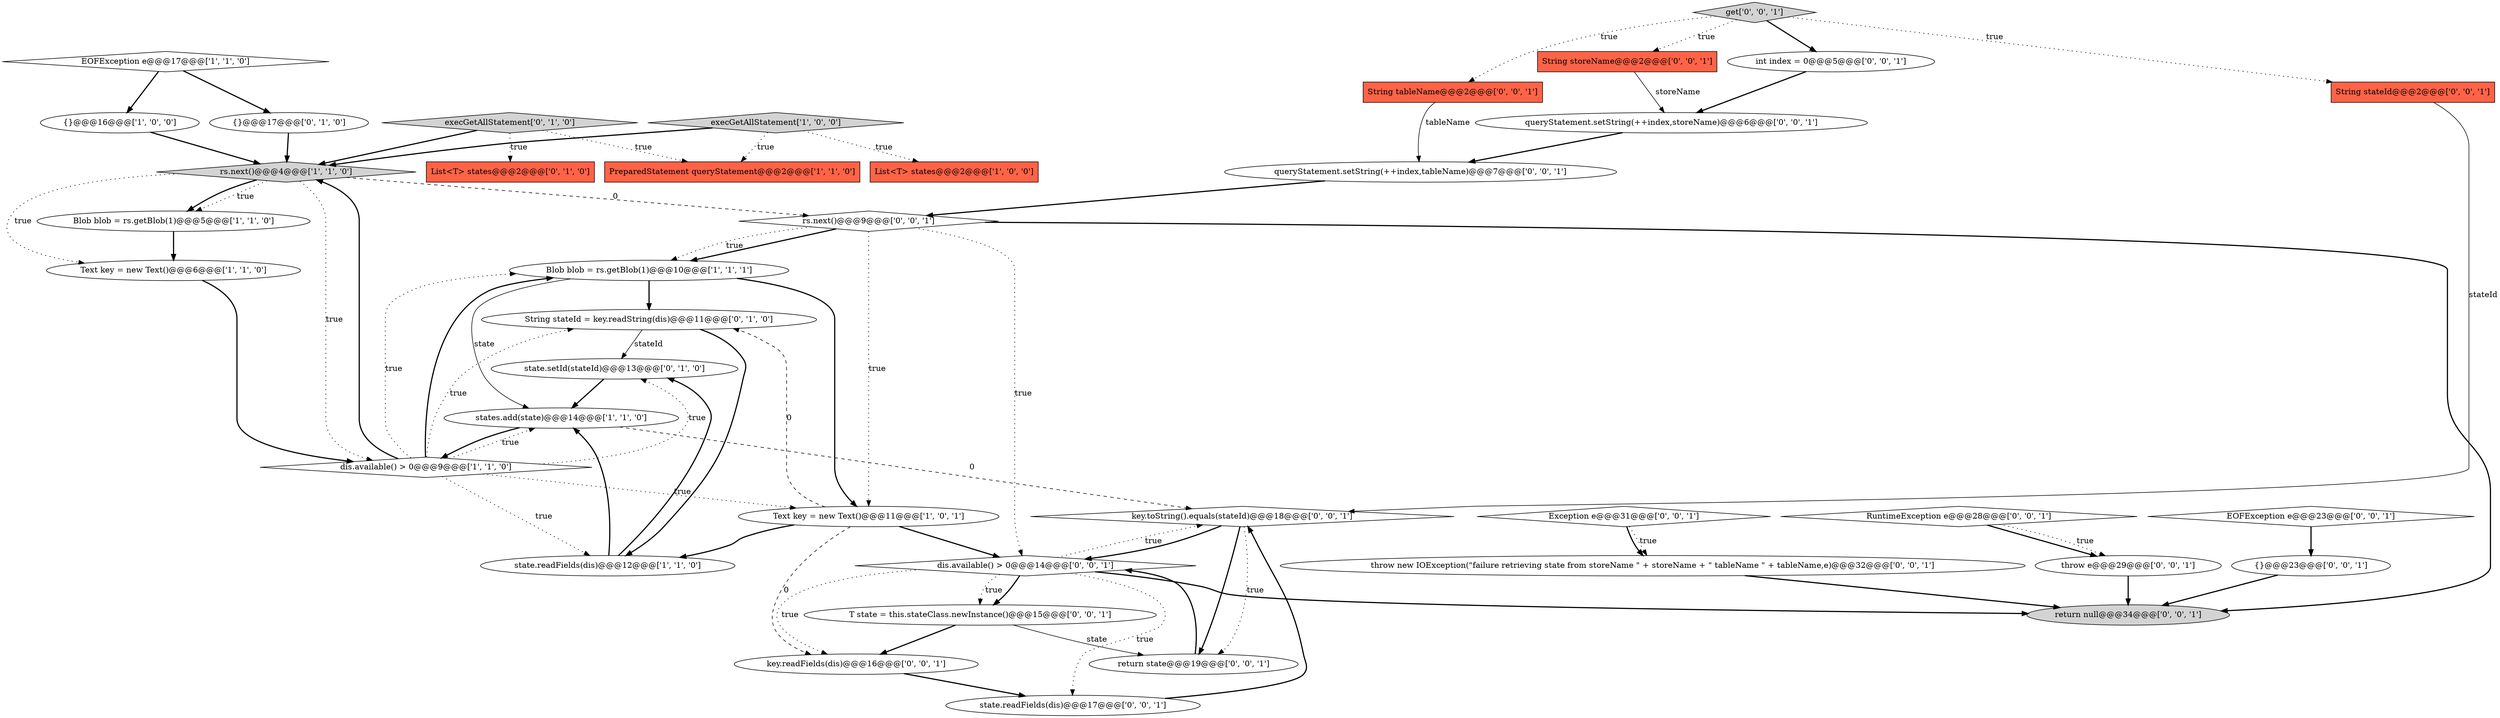 digraph {
7 [style = filled, label = "execGetAllStatement['1', '0', '0']", fillcolor = lightgray, shape = diamond image = "AAA0AAABBB1BBB"];
2 [style = filled, label = "Blob blob = rs.getBlob(1)@@@10@@@['1', '1', '1']", fillcolor = white, shape = ellipse image = "AAA0AAABBB1BBB"];
11 [style = filled, label = "EOFException e@@@17@@@['1', '1', '0']", fillcolor = white, shape = diamond image = "AAA0AAABBB1BBB"];
24 [style = filled, label = "key.toString().equals(stateId)@@@18@@@['0', '0', '1']", fillcolor = white, shape = diamond image = "AAA0AAABBB3BBB"];
15 [style = filled, label = "String stateId = key.readString(dis)@@@11@@@['0', '1', '0']", fillcolor = white, shape = ellipse image = "AAA1AAABBB2BBB"];
29 [style = filled, label = "rs.next()@@@9@@@['0', '0', '1']", fillcolor = white, shape = diamond image = "AAA0AAABBB3BBB"];
34 [style = filled, label = "String storeName@@@2@@@['0', '0', '1']", fillcolor = tomato, shape = box image = "AAA0AAABBB3BBB"];
37 [style = filled, label = "return null@@@34@@@['0', '0', '1']", fillcolor = lightgray, shape = ellipse image = "AAA0AAABBB3BBB"];
31 [style = filled, label = "queryStatement.setString(++index,tableName)@@@7@@@['0', '0', '1']", fillcolor = white, shape = ellipse image = "AAA0AAABBB3BBB"];
30 [style = filled, label = "dis.available() > 0@@@14@@@['0', '0', '1']", fillcolor = white, shape = diamond image = "AAA0AAABBB3BBB"];
19 [style = filled, label = "return state@@@19@@@['0', '0', '1']", fillcolor = white, shape = ellipse image = "AAA0AAABBB3BBB"];
27 [style = filled, label = "key.readFields(dis)@@@16@@@['0', '0', '1']", fillcolor = white, shape = ellipse image = "AAA0AAABBB3BBB"];
22 [style = filled, label = "queryStatement.setString(++index,storeName)@@@6@@@['0', '0', '1']", fillcolor = white, shape = ellipse image = "AAA0AAABBB3BBB"];
8 [style = filled, label = "PreparedStatement queryStatement@@@2@@@['1', '1', '0']", fillcolor = tomato, shape = box image = "AAA0AAABBB1BBB"];
14 [style = filled, label = "execGetAllStatement['0', '1', '0']", fillcolor = lightgray, shape = diamond image = "AAA0AAABBB2BBB"];
1 [style = filled, label = "dis.available() > 0@@@9@@@['1', '1', '0']", fillcolor = white, shape = diamond image = "AAA0AAABBB1BBB"];
26 [style = filled, label = "int index = 0@@@5@@@['0', '0', '1']", fillcolor = white, shape = ellipse image = "AAA0AAABBB3BBB"];
4 [style = filled, label = "List<T> states@@@2@@@['1', '0', '0']", fillcolor = tomato, shape = box image = "AAA0AAABBB1BBB"];
0 [style = filled, label = "states.add(state)@@@14@@@['1', '1', '0']", fillcolor = white, shape = ellipse image = "AAA0AAABBB1BBB"];
28 [style = filled, label = "EOFException e@@@23@@@['0', '0', '1']", fillcolor = white, shape = diamond image = "AAA0AAABBB3BBB"];
25 [style = filled, label = "String stateId@@@2@@@['0', '0', '1']", fillcolor = tomato, shape = box image = "AAA0AAABBB3BBB"];
16 [style = filled, label = "List<T> states@@@2@@@['0', '1', '0']", fillcolor = tomato, shape = box image = "AAA0AAABBB2BBB"];
17 [style = filled, label = "state.setId(stateId)@@@13@@@['0', '1', '0']", fillcolor = white, shape = ellipse image = "AAA1AAABBB2BBB"];
38 [style = filled, label = "throw new IOException(\"failure retrieving state from storeName \" + storeName + \" tableName \" + tableName,e)@@@32@@@['0', '0', '1']", fillcolor = white, shape = ellipse image = "AAA0AAABBB3BBB"];
3 [style = filled, label = "{}@@@16@@@['1', '0', '0']", fillcolor = white, shape = ellipse image = "AAA0AAABBB1BBB"];
35 [style = filled, label = "throw e@@@29@@@['0', '0', '1']", fillcolor = white, shape = ellipse image = "AAA0AAABBB3BBB"];
20 [style = filled, label = "RuntimeException e@@@28@@@['0', '0', '1']", fillcolor = white, shape = diamond image = "AAA0AAABBB3BBB"];
9 [style = filled, label = "Text key = new Text()@@@6@@@['1', '1', '0']", fillcolor = white, shape = ellipse image = "AAA0AAABBB1BBB"];
33 [style = filled, label = "get['0', '0', '1']", fillcolor = lightgray, shape = diamond image = "AAA0AAABBB3BBB"];
18 [style = filled, label = "String tableName@@@2@@@['0', '0', '1']", fillcolor = tomato, shape = box image = "AAA0AAABBB3BBB"];
10 [style = filled, label = "state.readFields(dis)@@@12@@@['1', '1', '0']", fillcolor = white, shape = ellipse image = "AAA0AAABBB1BBB"];
36 [style = filled, label = "T state = this.stateClass.newInstance()@@@15@@@['0', '0', '1']", fillcolor = white, shape = ellipse image = "AAA0AAABBB3BBB"];
21 [style = filled, label = "{}@@@23@@@['0', '0', '1']", fillcolor = white, shape = ellipse image = "AAA0AAABBB3BBB"];
13 [style = filled, label = "{}@@@17@@@['0', '1', '0']", fillcolor = white, shape = ellipse image = "AAA0AAABBB2BBB"];
5 [style = filled, label = "rs.next()@@@4@@@['1', '1', '0']", fillcolor = lightgray, shape = diamond image = "AAA0AAABBB1BBB"];
6 [style = filled, label = "Blob blob = rs.getBlob(1)@@@5@@@['1', '1', '0']", fillcolor = white, shape = ellipse image = "AAA0AAABBB1BBB"];
23 [style = filled, label = "state.readFields(dis)@@@17@@@['0', '0', '1']", fillcolor = white, shape = ellipse image = "AAA0AAABBB3BBB"];
32 [style = filled, label = "Exception e@@@31@@@['0', '0', '1']", fillcolor = white, shape = diamond image = "AAA0AAABBB3BBB"];
12 [style = filled, label = "Text key = new Text()@@@11@@@['1', '0', '1']", fillcolor = white, shape = ellipse image = "AAA0AAABBB1BBB"];
28->21 [style = bold, label=""];
14->5 [style = bold, label=""];
26->22 [style = bold, label=""];
11->3 [style = bold, label=""];
7->4 [style = dotted, label="true"];
13->5 [style = bold, label=""];
36->27 [style = bold, label=""];
32->38 [style = bold, label=""];
30->37 [style = bold, label=""];
10->17 [style = bold, label=""];
19->30 [style = bold, label=""];
1->0 [style = dotted, label="true"];
1->15 [style = dotted, label="true"];
23->24 [style = bold, label=""];
5->9 [style = dotted, label="true"];
29->2 [style = bold, label=""];
29->37 [style = bold, label=""];
30->27 [style = dotted, label="true"];
7->8 [style = dotted, label="true"];
25->24 [style = solid, label="stateId"];
38->37 [style = bold, label=""];
14->16 [style = dotted, label="true"];
14->8 [style = dotted, label="true"];
27->23 [style = bold, label=""];
0->24 [style = dashed, label="0"];
2->0 [style = solid, label="state"];
22->31 [style = bold, label=""];
1->17 [style = dotted, label="true"];
30->24 [style = dotted, label="true"];
24->30 [style = bold, label=""];
10->0 [style = bold, label=""];
12->27 [style = dashed, label="0"];
0->1 [style = bold, label=""];
3->5 [style = bold, label=""];
12->30 [style = bold, label=""];
29->12 [style = dotted, label="true"];
6->9 [style = bold, label=""];
5->6 [style = dotted, label="true"];
12->10 [style = bold, label=""];
24->19 [style = dotted, label="true"];
18->31 [style = solid, label="tableName"];
33->18 [style = dotted, label="true"];
33->25 [style = dotted, label="true"];
20->35 [style = bold, label=""];
29->2 [style = dotted, label="true"];
2->12 [style = bold, label=""];
20->35 [style = dotted, label="true"];
36->19 [style = solid, label="state"];
29->30 [style = dotted, label="true"];
35->37 [style = bold, label=""];
15->17 [style = solid, label="stateId"];
1->12 [style = dotted, label="true"];
33->34 [style = dotted, label="true"];
12->15 [style = dashed, label="0"];
11->13 [style = bold, label=""];
7->5 [style = bold, label=""];
1->2 [style = dotted, label="true"];
5->1 [style = dotted, label="true"];
24->19 [style = bold, label=""];
31->29 [style = bold, label=""];
32->38 [style = dotted, label="true"];
17->0 [style = bold, label=""];
34->22 [style = solid, label="storeName"];
9->1 [style = bold, label=""];
30->36 [style = bold, label=""];
15->10 [style = bold, label=""];
1->2 [style = bold, label=""];
1->10 [style = dotted, label="true"];
2->15 [style = bold, label=""];
30->23 [style = dotted, label="true"];
5->6 [style = bold, label=""];
21->37 [style = bold, label=""];
33->26 [style = bold, label=""];
30->36 [style = dotted, label="true"];
5->29 [style = dashed, label="0"];
1->5 [style = bold, label=""];
}
